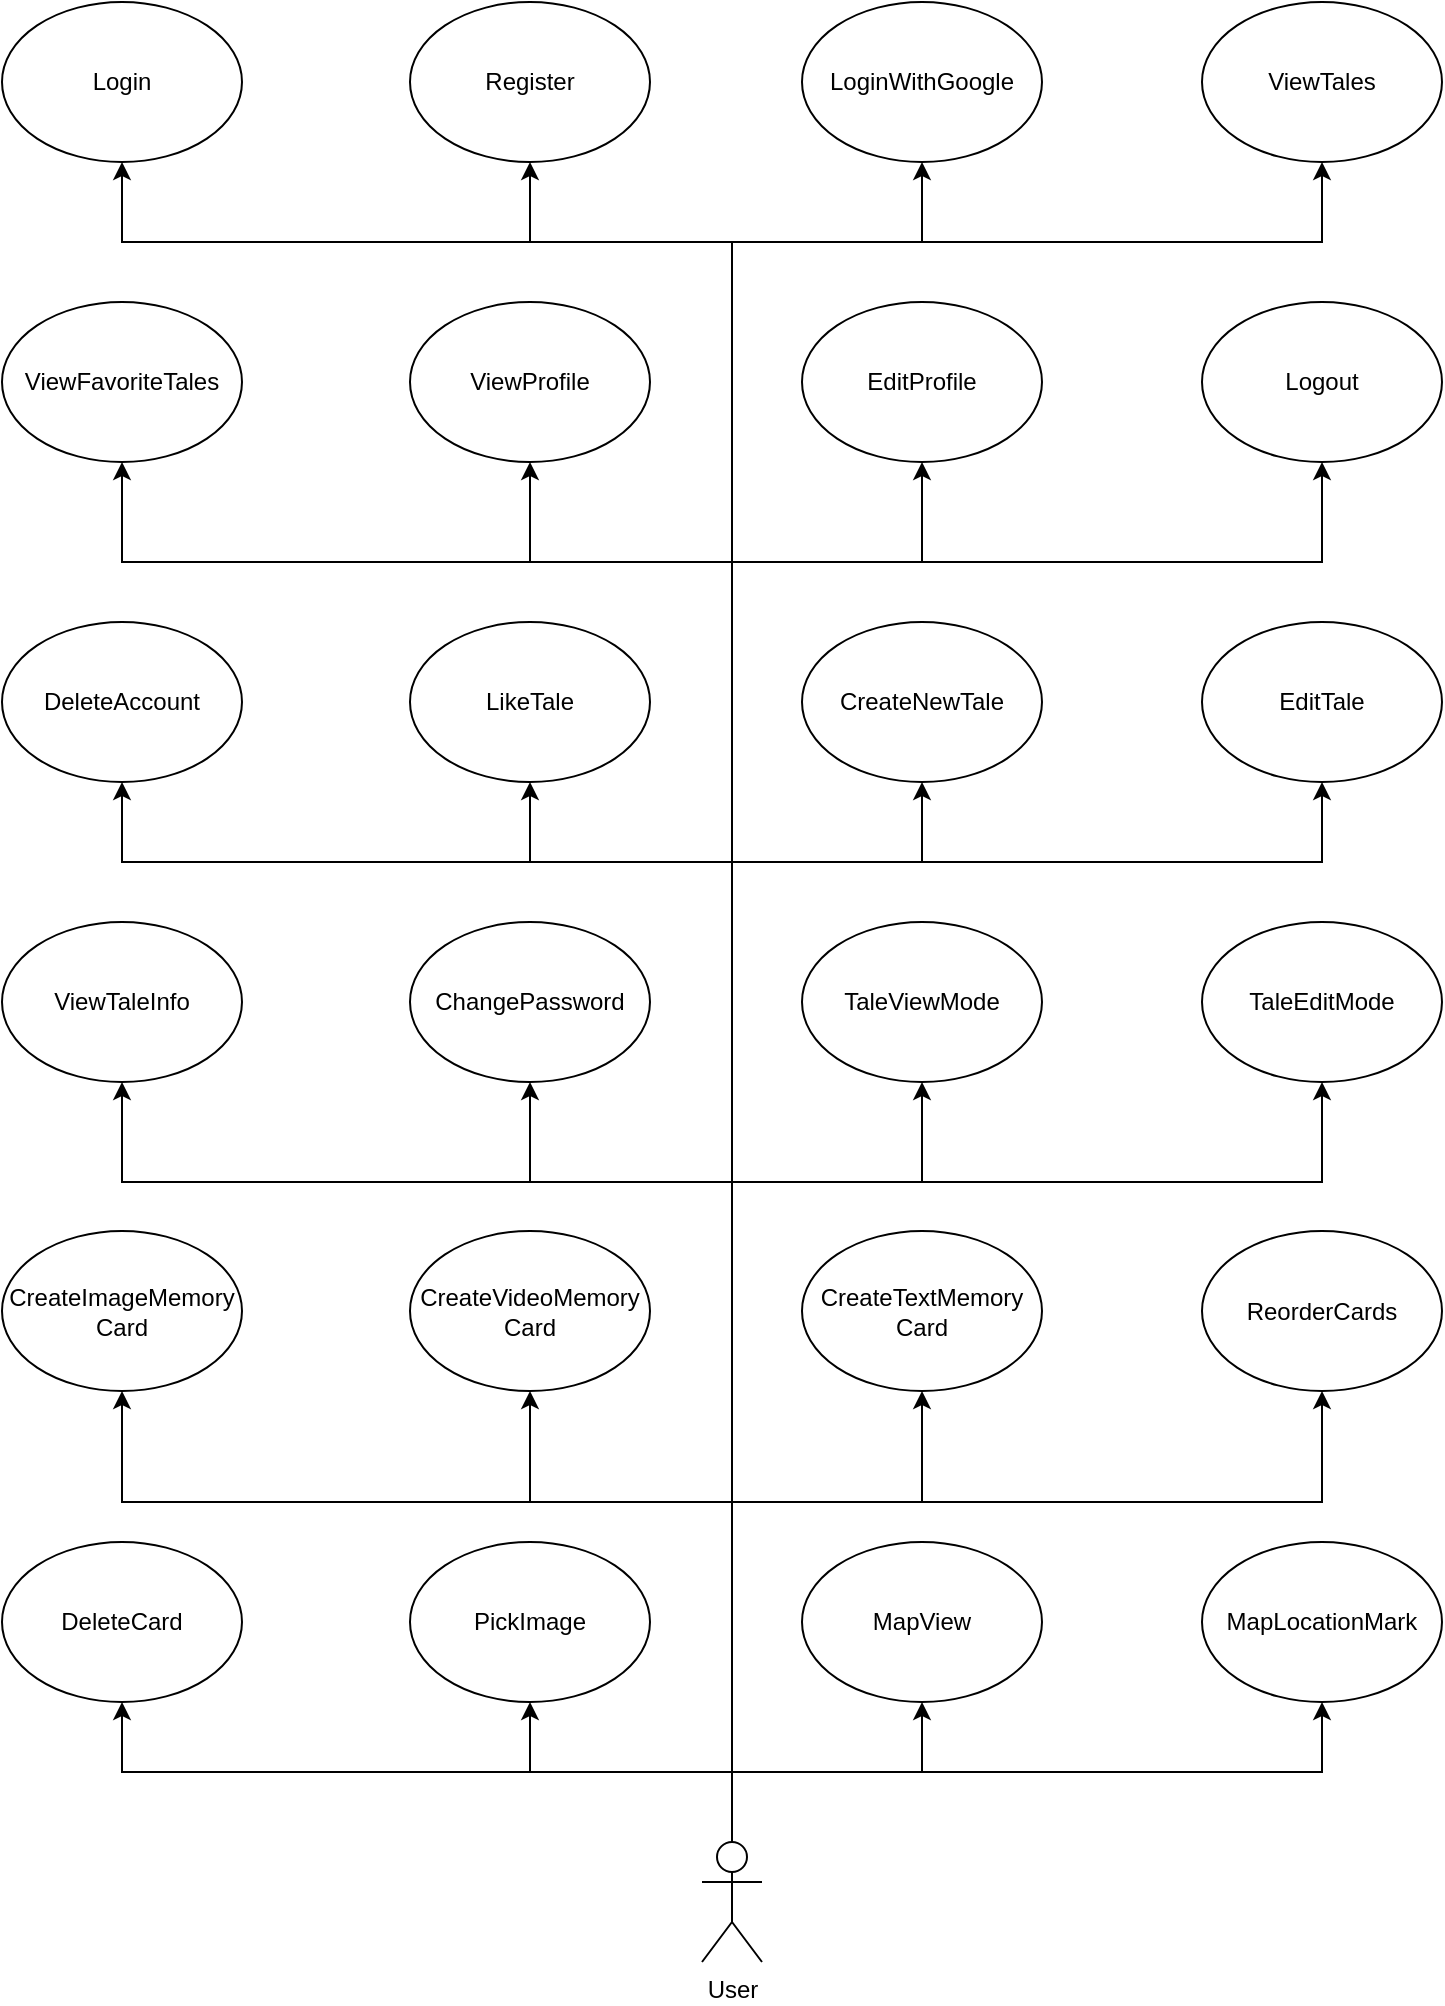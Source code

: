 <mxfile version="23.1.1" type="device">
  <diagram name="Page-1" id="EM41Mt3AX6mShN2pd6Ri">
    <mxGraphModel dx="1744" dy="2063" grid="1" gridSize="10" guides="1" tooltips="1" connect="1" arrows="1" fold="1" page="1" pageScale="1" pageWidth="827" pageHeight="1169" math="0" shadow="0">
      <root>
        <mxCell id="0" />
        <mxCell id="1" parent="0" />
        <mxCell id="ET9aBbZn6iqBtlQ4xHGF-1" value="Register" style="ellipse;whiteSpace=wrap;html=1;" vertex="1" parent="1">
          <mxGeometry x="354" y="-110" width="120" height="80" as="geometry" />
        </mxCell>
        <mxCell id="ET9aBbZn6iqBtlQ4xHGF-2" value="LoginWithGoogle" style="ellipse;whiteSpace=wrap;html=1;" vertex="1" parent="1">
          <mxGeometry x="550" y="-110" width="120" height="80" as="geometry" />
        </mxCell>
        <mxCell id="ET9aBbZn6iqBtlQ4xHGF-3" value="Login" style="ellipse;whiteSpace=wrap;html=1;" vertex="1" parent="1">
          <mxGeometry x="150" y="-110" width="120" height="80" as="geometry" />
        </mxCell>
        <mxCell id="ET9aBbZn6iqBtlQ4xHGF-4" value="ViewTales" style="ellipse;whiteSpace=wrap;html=1;" vertex="1" parent="1">
          <mxGeometry x="750" y="-110" width="120" height="80" as="geometry" />
        </mxCell>
        <mxCell id="ET9aBbZn6iqBtlQ4xHGF-5" value="ViewProfile" style="ellipse;whiteSpace=wrap;html=1;" vertex="1" parent="1">
          <mxGeometry x="354" y="40" width="120" height="80" as="geometry" />
        </mxCell>
        <mxCell id="ET9aBbZn6iqBtlQ4xHGF-6" value="EditProfile" style="ellipse;whiteSpace=wrap;html=1;" vertex="1" parent="1">
          <mxGeometry x="550" y="40" width="120" height="80" as="geometry" />
        </mxCell>
        <mxCell id="ET9aBbZn6iqBtlQ4xHGF-7" value="ViewFavoriteTales" style="ellipse;whiteSpace=wrap;html=1;" vertex="1" parent="1">
          <mxGeometry x="150" y="40" width="120" height="80" as="geometry" />
        </mxCell>
        <mxCell id="ET9aBbZn6iqBtlQ4xHGF-8" value="Logout" style="ellipse;whiteSpace=wrap;html=1;" vertex="1" parent="1">
          <mxGeometry x="750" y="40" width="120" height="80" as="geometry" />
        </mxCell>
        <mxCell id="ET9aBbZn6iqBtlQ4xHGF-10" value="LikeTale" style="ellipse;whiteSpace=wrap;html=1;" vertex="1" parent="1">
          <mxGeometry x="354" y="200" width="120" height="80" as="geometry" />
        </mxCell>
        <mxCell id="ET9aBbZn6iqBtlQ4xHGF-11" value="CreateNewTale" style="ellipse;whiteSpace=wrap;html=1;" vertex="1" parent="1">
          <mxGeometry x="550" y="200" width="120" height="80" as="geometry" />
        </mxCell>
        <mxCell id="ET9aBbZn6iqBtlQ4xHGF-12" value="DeleteAccount" style="ellipse;whiteSpace=wrap;html=1;" vertex="1" parent="1">
          <mxGeometry x="150" y="200" width="120" height="80" as="geometry" />
        </mxCell>
        <mxCell id="ET9aBbZn6iqBtlQ4xHGF-13" value="EditTale" style="ellipse;whiteSpace=wrap;html=1;" vertex="1" parent="1">
          <mxGeometry x="750" y="200" width="120" height="80" as="geometry" />
        </mxCell>
        <mxCell id="ET9aBbZn6iqBtlQ4xHGF-14" value="ChangePassword" style="ellipse;whiteSpace=wrap;html=1;" vertex="1" parent="1">
          <mxGeometry x="354" y="350" width="120" height="80" as="geometry" />
        </mxCell>
        <mxCell id="ET9aBbZn6iqBtlQ4xHGF-15" value="TaleViewMode" style="ellipse;whiteSpace=wrap;html=1;" vertex="1" parent="1">
          <mxGeometry x="550" y="350" width="120" height="80" as="geometry" />
        </mxCell>
        <mxCell id="ET9aBbZn6iqBtlQ4xHGF-16" value="ViewTaleInfo" style="ellipse;whiteSpace=wrap;html=1;" vertex="1" parent="1">
          <mxGeometry x="150" y="350" width="120" height="80" as="geometry" />
        </mxCell>
        <mxCell id="ET9aBbZn6iqBtlQ4xHGF-17" value="TaleEditMode" style="ellipse;whiteSpace=wrap;html=1;" vertex="1" parent="1">
          <mxGeometry x="750" y="350" width="120" height="80" as="geometry" />
        </mxCell>
        <mxCell id="ET9aBbZn6iqBtlQ4xHGF-18" value="CreateVideoMemory&lt;br&gt;Card" style="ellipse;whiteSpace=wrap;html=1;" vertex="1" parent="1">
          <mxGeometry x="354" y="504.5" width="120" height="80" as="geometry" />
        </mxCell>
        <mxCell id="ET9aBbZn6iqBtlQ4xHGF-19" value="CreateTextMemory&lt;br&gt;Card" style="ellipse;whiteSpace=wrap;html=1;" vertex="1" parent="1">
          <mxGeometry x="550" y="504.5" width="120" height="80" as="geometry" />
        </mxCell>
        <mxCell id="ET9aBbZn6iqBtlQ4xHGF-20" value="CreateImageMemory&lt;br&gt;Card" style="ellipse;whiteSpace=wrap;html=1;" vertex="1" parent="1">
          <mxGeometry x="150" y="504.5" width="120" height="80" as="geometry" />
        </mxCell>
        <mxCell id="ET9aBbZn6iqBtlQ4xHGF-21" value="ReorderCards" style="ellipse;whiteSpace=wrap;html=1;" vertex="1" parent="1">
          <mxGeometry x="750" y="504.5" width="120" height="80" as="geometry" />
        </mxCell>
        <mxCell id="ET9aBbZn6iqBtlQ4xHGF-25" value="PickImage" style="ellipse;whiteSpace=wrap;html=1;" vertex="1" parent="1">
          <mxGeometry x="354" y="660" width="120" height="80" as="geometry" />
        </mxCell>
        <mxCell id="ET9aBbZn6iqBtlQ4xHGF-26" value="MapView" style="ellipse;whiteSpace=wrap;html=1;" vertex="1" parent="1">
          <mxGeometry x="550" y="660" width="120" height="80" as="geometry" />
        </mxCell>
        <mxCell id="ET9aBbZn6iqBtlQ4xHGF-27" value="DeleteCard" style="ellipse;whiteSpace=wrap;html=1;" vertex="1" parent="1">
          <mxGeometry x="150" y="660" width="120" height="80" as="geometry" />
        </mxCell>
        <mxCell id="ET9aBbZn6iqBtlQ4xHGF-28" value="MapLocationMark" style="ellipse;whiteSpace=wrap;html=1;" vertex="1" parent="1">
          <mxGeometry x="750" y="660" width="120" height="80" as="geometry" />
        </mxCell>
        <mxCell id="ET9aBbZn6iqBtlQ4xHGF-35" style="edgeStyle=orthogonalEdgeStyle;rounded=0;orthogonalLoop=1;jettySize=auto;html=1;exitX=0.5;exitY=0;exitDx=0;exitDy=0;exitPerimeter=0;entryX=0.5;entryY=1;entryDx=0;entryDy=0;" edge="1" parent="1" source="ET9aBbZn6iqBtlQ4xHGF-33" target="ET9aBbZn6iqBtlQ4xHGF-26">
          <mxGeometry relative="1" as="geometry" />
        </mxCell>
        <mxCell id="ET9aBbZn6iqBtlQ4xHGF-36" style="edgeStyle=orthogonalEdgeStyle;rounded=0;orthogonalLoop=1;jettySize=auto;html=1;exitX=0.5;exitY=0;exitDx=0;exitDy=0;exitPerimeter=0;entryX=0.5;entryY=1;entryDx=0;entryDy=0;" edge="1" parent="1" source="ET9aBbZn6iqBtlQ4xHGF-33" target="ET9aBbZn6iqBtlQ4xHGF-28">
          <mxGeometry relative="1" as="geometry" />
        </mxCell>
        <mxCell id="ET9aBbZn6iqBtlQ4xHGF-37" style="edgeStyle=orthogonalEdgeStyle;rounded=0;orthogonalLoop=1;jettySize=auto;html=1;exitX=0.5;exitY=0;exitDx=0;exitDy=0;exitPerimeter=0;entryX=0.5;entryY=1;entryDx=0;entryDy=0;" edge="1" parent="1" source="ET9aBbZn6iqBtlQ4xHGF-33" target="ET9aBbZn6iqBtlQ4xHGF-25">
          <mxGeometry relative="1" as="geometry" />
        </mxCell>
        <mxCell id="ET9aBbZn6iqBtlQ4xHGF-38" style="edgeStyle=orthogonalEdgeStyle;rounded=0;orthogonalLoop=1;jettySize=auto;html=1;exitX=0.5;exitY=0;exitDx=0;exitDy=0;exitPerimeter=0;entryX=0.5;entryY=1;entryDx=0;entryDy=0;" edge="1" parent="1" source="ET9aBbZn6iqBtlQ4xHGF-33" target="ET9aBbZn6iqBtlQ4xHGF-27">
          <mxGeometry relative="1" as="geometry" />
        </mxCell>
        <mxCell id="ET9aBbZn6iqBtlQ4xHGF-39" style="edgeStyle=orthogonalEdgeStyle;rounded=0;orthogonalLoop=1;jettySize=auto;html=1;exitX=0.5;exitY=0;exitDx=0;exitDy=0;exitPerimeter=0;entryX=0.5;entryY=1;entryDx=0;entryDy=0;" edge="1" parent="1" source="ET9aBbZn6iqBtlQ4xHGF-33" target="ET9aBbZn6iqBtlQ4xHGF-19">
          <mxGeometry relative="1" as="geometry">
            <Array as="points">
              <mxPoint x="515" y="640" />
              <mxPoint x="610" y="640" />
            </Array>
          </mxGeometry>
        </mxCell>
        <mxCell id="ET9aBbZn6iqBtlQ4xHGF-40" style="edgeStyle=orthogonalEdgeStyle;rounded=0;orthogonalLoop=1;jettySize=auto;html=1;exitX=0.5;exitY=0;exitDx=0;exitDy=0;exitPerimeter=0;entryX=0.5;entryY=1;entryDx=0;entryDy=0;" edge="1" parent="1" source="ET9aBbZn6iqBtlQ4xHGF-33" target="ET9aBbZn6iqBtlQ4xHGF-21">
          <mxGeometry relative="1" as="geometry">
            <Array as="points">
              <mxPoint x="515" y="640" />
              <mxPoint x="810" y="640" />
            </Array>
          </mxGeometry>
        </mxCell>
        <mxCell id="ET9aBbZn6iqBtlQ4xHGF-41" style="edgeStyle=orthogonalEdgeStyle;rounded=0;orthogonalLoop=1;jettySize=auto;html=1;exitX=0.5;exitY=0;exitDx=0;exitDy=0;exitPerimeter=0;entryX=0.5;entryY=1;entryDx=0;entryDy=0;" edge="1" parent="1" source="ET9aBbZn6iqBtlQ4xHGF-33" target="ET9aBbZn6iqBtlQ4xHGF-18">
          <mxGeometry relative="1" as="geometry">
            <Array as="points">
              <mxPoint x="515" y="640" />
              <mxPoint x="414" y="640" />
            </Array>
          </mxGeometry>
        </mxCell>
        <mxCell id="ET9aBbZn6iqBtlQ4xHGF-42" style="edgeStyle=orthogonalEdgeStyle;rounded=0;orthogonalLoop=1;jettySize=auto;html=1;exitX=0.5;exitY=0;exitDx=0;exitDy=0;exitPerimeter=0;entryX=0.5;entryY=1;entryDx=0;entryDy=0;" edge="1" parent="1" source="ET9aBbZn6iqBtlQ4xHGF-33" target="ET9aBbZn6iqBtlQ4xHGF-20">
          <mxGeometry relative="1" as="geometry">
            <Array as="points">
              <mxPoint x="515" y="640" />
              <mxPoint x="210" y="640" />
            </Array>
          </mxGeometry>
        </mxCell>
        <mxCell id="ET9aBbZn6iqBtlQ4xHGF-43" style="edgeStyle=orthogonalEdgeStyle;rounded=0;orthogonalLoop=1;jettySize=auto;html=1;exitX=0.5;exitY=0;exitDx=0;exitDy=0;exitPerimeter=0;entryX=0.5;entryY=1;entryDx=0;entryDy=0;" edge="1" parent="1" source="ET9aBbZn6iqBtlQ4xHGF-33" target="ET9aBbZn6iqBtlQ4xHGF-15">
          <mxGeometry relative="1" as="geometry">
            <Array as="points">
              <mxPoint x="515" y="480" />
              <mxPoint x="610" y="480" />
            </Array>
          </mxGeometry>
        </mxCell>
        <mxCell id="ET9aBbZn6iqBtlQ4xHGF-44" style="edgeStyle=orthogonalEdgeStyle;rounded=0;orthogonalLoop=1;jettySize=auto;html=1;exitX=0.5;exitY=0;exitDx=0;exitDy=0;exitPerimeter=0;entryX=0.5;entryY=1;entryDx=0;entryDy=0;" edge="1" parent="1" source="ET9aBbZn6iqBtlQ4xHGF-33" target="ET9aBbZn6iqBtlQ4xHGF-17">
          <mxGeometry relative="1" as="geometry">
            <Array as="points">
              <mxPoint x="515" y="480" />
              <mxPoint x="810" y="480" />
            </Array>
          </mxGeometry>
        </mxCell>
        <mxCell id="ET9aBbZn6iqBtlQ4xHGF-45" style="edgeStyle=orthogonalEdgeStyle;rounded=0;orthogonalLoop=1;jettySize=auto;html=1;exitX=0.5;exitY=0;exitDx=0;exitDy=0;exitPerimeter=0;entryX=0.5;entryY=1;entryDx=0;entryDy=0;" edge="1" parent="1" source="ET9aBbZn6iqBtlQ4xHGF-33" target="ET9aBbZn6iqBtlQ4xHGF-14">
          <mxGeometry relative="1" as="geometry">
            <Array as="points">
              <mxPoint x="515" y="480" />
              <mxPoint x="414" y="480" />
            </Array>
          </mxGeometry>
        </mxCell>
        <mxCell id="ET9aBbZn6iqBtlQ4xHGF-46" style="edgeStyle=orthogonalEdgeStyle;rounded=0;orthogonalLoop=1;jettySize=auto;html=1;exitX=0.5;exitY=0;exitDx=0;exitDy=0;exitPerimeter=0;entryX=0.5;entryY=1;entryDx=0;entryDy=0;" edge="1" parent="1" source="ET9aBbZn6iqBtlQ4xHGF-33" target="ET9aBbZn6iqBtlQ4xHGF-16">
          <mxGeometry relative="1" as="geometry">
            <Array as="points">
              <mxPoint x="515" y="480" />
              <mxPoint x="210" y="480" />
            </Array>
          </mxGeometry>
        </mxCell>
        <mxCell id="ET9aBbZn6iqBtlQ4xHGF-47" style="edgeStyle=orthogonalEdgeStyle;rounded=0;orthogonalLoop=1;jettySize=auto;html=1;exitX=0.5;exitY=0;exitDx=0;exitDy=0;exitPerimeter=0;entryX=0.5;entryY=1;entryDx=0;entryDy=0;" edge="1" parent="1" source="ET9aBbZn6iqBtlQ4xHGF-33" target="ET9aBbZn6iqBtlQ4xHGF-11">
          <mxGeometry relative="1" as="geometry">
            <Array as="points">
              <mxPoint x="515" y="320" />
              <mxPoint x="610" y="320" />
            </Array>
          </mxGeometry>
        </mxCell>
        <mxCell id="ET9aBbZn6iqBtlQ4xHGF-48" style="edgeStyle=orthogonalEdgeStyle;rounded=0;orthogonalLoop=1;jettySize=auto;html=1;exitX=0.5;exitY=0;exitDx=0;exitDy=0;exitPerimeter=0;entryX=0.5;entryY=1;entryDx=0;entryDy=0;" edge="1" parent="1" source="ET9aBbZn6iqBtlQ4xHGF-33" target="ET9aBbZn6iqBtlQ4xHGF-13">
          <mxGeometry relative="1" as="geometry">
            <Array as="points">
              <mxPoint x="515" y="320" />
              <mxPoint x="810" y="320" />
            </Array>
          </mxGeometry>
        </mxCell>
        <mxCell id="ET9aBbZn6iqBtlQ4xHGF-49" style="edgeStyle=orthogonalEdgeStyle;rounded=0;orthogonalLoop=1;jettySize=auto;html=1;exitX=0.5;exitY=0;exitDx=0;exitDy=0;exitPerimeter=0;entryX=0.5;entryY=1;entryDx=0;entryDy=0;" edge="1" parent="1" source="ET9aBbZn6iqBtlQ4xHGF-33" target="ET9aBbZn6iqBtlQ4xHGF-10">
          <mxGeometry relative="1" as="geometry">
            <Array as="points">
              <mxPoint x="515" y="320" />
              <mxPoint x="414" y="320" />
            </Array>
          </mxGeometry>
        </mxCell>
        <mxCell id="ET9aBbZn6iqBtlQ4xHGF-50" style="edgeStyle=orthogonalEdgeStyle;rounded=0;orthogonalLoop=1;jettySize=auto;html=1;exitX=0.5;exitY=0;exitDx=0;exitDy=0;exitPerimeter=0;entryX=0.5;entryY=1;entryDx=0;entryDy=0;" edge="1" parent="1" source="ET9aBbZn6iqBtlQ4xHGF-33" target="ET9aBbZn6iqBtlQ4xHGF-12">
          <mxGeometry relative="1" as="geometry">
            <Array as="points">
              <mxPoint x="515" y="320" />
              <mxPoint x="210" y="320" />
            </Array>
          </mxGeometry>
        </mxCell>
        <mxCell id="ET9aBbZn6iqBtlQ4xHGF-52" style="edgeStyle=orthogonalEdgeStyle;rounded=0;orthogonalLoop=1;jettySize=auto;html=1;exitX=0.5;exitY=0;exitDx=0;exitDy=0;exitPerimeter=0;entryX=0.5;entryY=1;entryDx=0;entryDy=0;" edge="1" parent="1" source="ET9aBbZn6iqBtlQ4xHGF-33" target="ET9aBbZn6iqBtlQ4xHGF-8">
          <mxGeometry relative="1" as="geometry">
            <Array as="points">
              <mxPoint x="515" y="170" />
              <mxPoint x="810" y="170" />
            </Array>
          </mxGeometry>
        </mxCell>
        <mxCell id="ET9aBbZn6iqBtlQ4xHGF-53" style="edgeStyle=orthogonalEdgeStyle;rounded=0;orthogonalLoop=1;jettySize=auto;html=1;exitX=0.5;exitY=0;exitDx=0;exitDy=0;exitPerimeter=0;entryX=0.5;entryY=1;entryDx=0;entryDy=0;" edge="1" parent="1" source="ET9aBbZn6iqBtlQ4xHGF-33" target="ET9aBbZn6iqBtlQ4xHGF-6">
          <mxGeometry relative="1" as="geometry">
            <Array as="points">
              <mxPoint x="515" y="170" />
              <mxPoint x="610" y="170" />
            </Array>
          </mxGeometry>
        </mxCell>
        <mxCell id="ET9aBbZn6iqBtlQ4xHGF-54" style="edgeStyle=orthogonalEdgeStyle;rounded=0;orthogonalLoop=1;jettySize=auto;html=1;exitX=0.5;exitY=0;exitDx=0;exitDy=0;exitPerimeter=0;entryX=0.5;entryY=1;entryDx=0;entryDy=0;" edge="1" parent="1" source="ET9aBbZn6iqBtlQ4xHGF-33" target="ET9aBbZn6iqBtlQ4xHGF-5">
          <mxGeometry relative="1" as="geometry">
            <Array as="points">
              <mxPoint x="515" y="170" />
              <mxPoint x="414" y="170" />
            </Array>
          </mxGeometry>
        </mxCell>
        <mxCell id="ET9aBbZn6iqBtlQ4xHGF-55" style="edgeStyle=orthogonalEdgeStyle;rounded=0;orthogonalLoop=1;jettySize=auto;html=1;exitX=0.5;exitY=0;exitDx=0;exitDy=0;exitPerimeter=0;entryX=0.5;entryY=1;entryDx=0;entryDy=0;" edge="1" parent="1" source="ET9aBbZn6iqBtlQ4xHGF-33" target="ET9aBbZn6iqBtlQ4xHGF-7">
          <mxGeometry relative="1" as="geometry">
            <Array as="points">
              <mxPoint x="515" y="170" />
              <mxPoint x="210" y="170" />
            </Array>
          </mxGeometry>
        </mxCell>
        <mxCell id="ET9aBbZn6iqBtlQ4xHGF-57" style="edgeStyle=orthogonalEdgeStyle;rounded=0;orthogonalLoop=1;jettySize=auto;html=1;exitX=0.5;exitY=0;exitDx=0;exitDy=0;exitPerimeter=0;entryX=0.5;entryY=1;entryDx=0;entryDy=0;" edge="1" parent="1" source="ET9aBbZn6iqBtlQ4xHGF-33" target="ET9aBbZn6iqBtlQ4xHGF-2">
          <mxGeometry relative="1" as="geometry">
            <Array as="points">
              <mxPoint x="515" y="10" />
              <mxPoint x="610" y="10" />
            </Array>
          </mxGeometry>
        </mxCell>
        <mxCell id="ET9aBbZn6iqBtlQ4xHGF-58" style="edgeStyle=orthogonalEdgeStyle;rounded=0;orthogonalLoop=1;jettySize=auto;html=1;exitX=0.5;exitY=0;exitDx=0;exitDy=0;exitPerimeter=0;entryX=0.5;entryY=1;entryDx=0;entryDy=0;" edge="1" parent="1" source="ET9aBbZn6iqBtlQ4xHGF-33" target="ET9aBbZn6iqBtlQ4xHGF-4">
          <mxGeometry relative="1" as="geometry">
            <Array as="points">
              <mxPoint x="515" y="10" />
              <mxPoint x="810" y="10" />
            </Array>
          </mxGeometry>
        </mxCell>
        <mxCell id="ET9aBbZn6iqBtlQ4xHGF-59" style="edgeStyle=orthogonalEdgeStyle;rounded=0;orthogonalLoop=1;jettySize=auto;html=1;exitX=0.5;exitY=0;exitDx=0;exitDy=0;exitPerimeter=0;entryX=0.5;entryY=1;entryDx=0;entryDy=0;" edge="1" parent="1" source="ET9aBbZn6iqBtlQ4xHGF-33" target="ET9aBbZn6iqBtlQ4xHGF-1">
          <mxGeometry relative="1" as="geometry">
            <Array as="points">
              <mxPoint x="515" y="10" />
              <mxPoint x="414" y="10" />
            </Array>
          </mxGeometry>
        </mxCell>
        <mxCell id="ET9aBbZn6iqBtlQ4xHGF-60" style="edgeStyle=orthogonalEdgeStyle;rounded=0;orthogonalLoop=1;jettySize=auto;html=1;exitX=0.5;exitY=0;exitDx=0;exitDy=0;exitPerimeter=0;entryX=0.5;entryY=1;entryDx=0;entryDy=0;" edge="1" parent="1" source="ET9aBbZn6iqBtlQ4xHGF-33" target="ET9aBbZn6iqBtlQ4xHGF-3">
          <mxGeometry relative="1" as="geometry">
            <Array as="points">
              <mxPoint x="515" y="10" />
              <mxPoint x="210" y="10" />
            </Array>
          </mxGeometry>
        </mxCell>
        <mxCell id="ET9aBbZn6iqBtlQ4xHGF-33" value="User" style="shape=umlActor;verticalLabelPosition=bottom;verticalAlign=top;html=1;outlineConnect=0;" vertex="1" parent="1">
          <mxGeometry x="500" y="810" width="30" height="60" as="geometry" />
        </mxCell>
      </root>
    </mxGraphModel>
  </diagram>
</mxfile>
